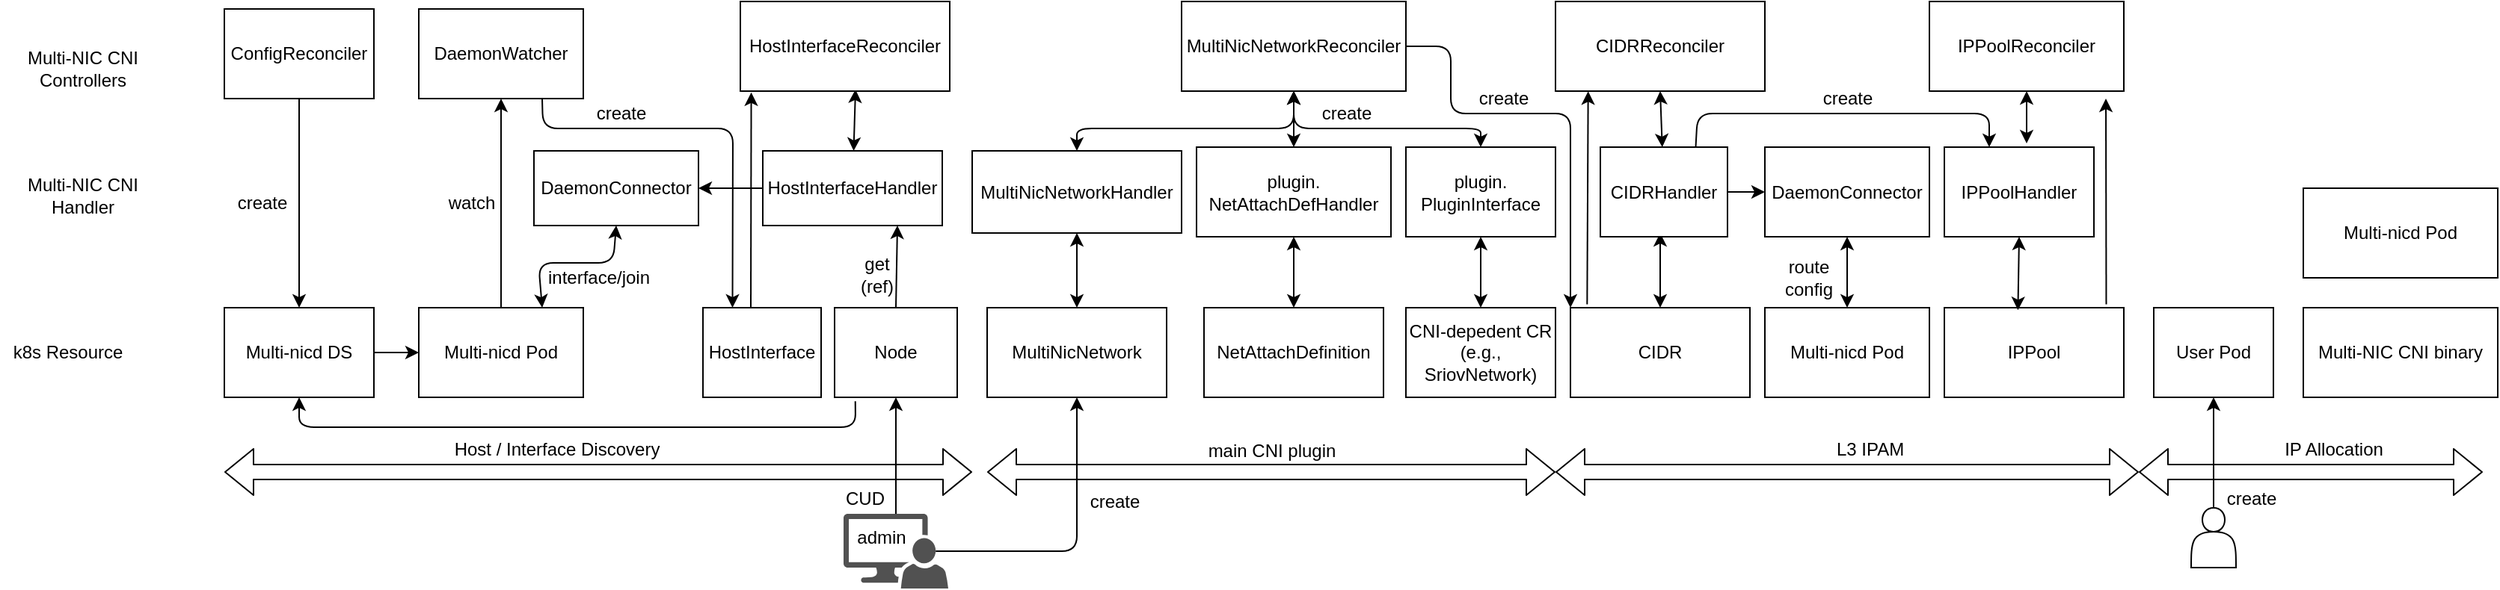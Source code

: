 <mxfile>
    <diagram id="5qlOG17PrXZqqV9GH9M_" name="Page-1">
        <mxGraphModel dx="2637" dy="893" grid="1" gridSize="10" guides="1" tooltips="1" connect="1" arrows="1" fold="1" page="1" pageScale="1" pageWidth="850" pageHeight="1100" math="0" shadow="0">
            <root>
                <mxCell id="0"/>
                <mxCell id="1" parent="0"/>
                <mxCell id="71" style="edgeStyle=none;html=1;exitX=0.877;exitY=-0.038;exitDx=0;exitDy=0;startArrow=none;startFill=0;exitPerimeter=0;" edge="1" parent="1">
                    <mxGeometry relative="1" as="geometry">
                        <mxPoint x="1278.24" y="687.72" as="sourcePoint"/>
                        <mxPoint x="1278" y="550" as="targetPoint"/>
                    </mxGeometry>
                </mxCell>
                <mxCell id="2" value="IPPool" style="rounded=0;whiteSpace=wrap;html=1;" vertex="1" parent="1">
                    <mxGeometry x="1170" y="690" width="120" height="60" as="geometry"/>
                </mxCell>
                <mxCell id="69" style="edgeStyle=none;html=1;exitX=0.093;exitY=-0.038;exitDx=0;exitDy=0;entryX=0.156;entryY=1.002;entryDx=0;entryDy=0;startArrow=none;startFill=0;entryPerimeter=0;exitPerimeter=0;" edge="1" parent="1" source="3" target="24">
                    <mxGeometry relative="1" as="geometry"/>
                </mxCell>
                <mxCell id="3" value="CIDR" style="rounded=0;whiteSpace=wrap;html=1;" vertex="1" parent="1">
                    <mxGeometry x="920" y="690" width="120" height="60" as="geometry"/>
                </mxCell>
                <mxCell id="4" value="HostInterface" style="rounded=0;whiteSpace=wrap;html=1;" vertex="1" parent="1">
                    <mxGeometry x="340" y="690" width="79" height="60" as="geometry"/>
                </mxCell>
                <mxCell id="30" style="edgeStyle=none;html=1;exitX=0.5;exitY=0;exitDx=0;exitDy=0;entryX=0.5;entryY=1;entryDx=0;entryDy=0;" edge="1" parent="1" source="5" target="20">
                    <mxGeometry relative="1" as="geometry"/>
                </mxCell>
                <mxCell id="90" style="edgeStyle=none;html=1;exitX=0.5;exitY=1;exitDx=0;exitDy=0;entryX=0.169;entryY=1.044;entryDx=0;entryDy=0;entryPerimeter=0;startArrow=classic;startFill=1;endArrow=none;endFill=0;" edge="1" parent="1" source="6" target="7">
                    <mxGeometry relative="1" as="geometry">
                        <Array as="points">
                            <mxPoint x="70" y="770"/>
                            <mxPoint x="442" y="770"/>
                        </Array>
                    </mxGeometry>
                </mxCell>
                <mxCell id="5" value="Multi-nicd Pod" style="rounded=0;whiteSpace=wrap;html=1;" vertex="1" parent="1">
                    <mxGeometry x="150" y="690" width="110" height="60" as="geometry"/>
                </mxCell>
                <mxCell id="29" style="edgeStyle=none;html=1;exitX=1;exitY=0.5;exitDx=0;exitDy=0;entryX=0;entryY=0.5;entryDx=0;entryDy=0;endArrow=classic;endFill=1;" edge="1" parent="1" source="6" target="5">
                    <mxGeometry relative="1" as="geometry"/>
                </mxCell>
                <mxCell id="6" value="Multi-nicd DS" style="rounded=0;whiteSpace=wrap;html=1;" vertex="1" parent="1">
                    <mxGeometry x="20" y="690" width="100" height="60" as="geometry"/>
                </mxCell>
                <mxCell id="73" style="edgeStyle=none;html=1;exitX=0.5;exitY=0;exitDx=0;exitDy=0;entryX=0.75;entryY=1;entryDx=0;entryDy=0;startArrow=none;startFill=0;" edge="1" parent="1" source="7" target="32">
                    <mxGeometry relative="1" as="geometry"/>
                </mxCell>
                <mxCell id="7" value="Node" style="rounded=0;whiteSpace=wrap;html=1;" vertex="1" parent="1">
                    <mxGeometry x="428" y="690" width="82" height="60" as="geometry"/>
                </mxCell>
                <mxCell id="9" value="MultiNicNetwork" style="rounded=0;whiteSpace=wrap;html=1;" vertex="1" parent="1">
                    <mxGeometry x="530" y="690" width="120" height="60" as="geometry"/>
                </mxCell>
                <mxCell id="10" value="NetAttachDefinition" style="rounded=0;whiteSpace=wrap;html=1;" vertex="1" parent="1">
                    <mxGeometry x="675" y="690" width="120" height="60" as="geometry"/>
                </mxCell>
                <mxCell id="11" value="CNI-depedent CR&lt;br&gt;(e.g., SriovNetwork)" style="rounded=0;whiteSpace=wrap;html=1;" vertex="1" parent="1">
                    <mxGeometry x="810" y="690" width="100" height="60" as="geometry"/>
                </mxCell>
                <mxCell id="12" value="" style="shape=flexArrow;endArrow=classic;startArrow=classic;html=1;" edge="1" parent="1">
                    <mxGeometry width="100" height="100" relative="1" as="geometry">
                        <mxPoint x="530" y="800" as="sourcePoint"/>
                        <mxPoint x="910" y="800" as="targetPoint"/>
                    </mxGeometry>
                </mxCell>
                <mxCell id="13" value="" style="shape=flexArrow;endArrow=classic;startArrow=classic;html=1;" edge="1" parent="1">
                    <mxGeometry width="100" height="100" relative="1" as="geometry">
                        <mxPoint x="20" y="800" as="sourcePoint"/>
                        <mxPoint x="520" y="800" as="targetPoint"/>
                    </mxGeometry>
                </mxCell>
                <mxCell id="14" value="" style="shape=flexArrow;endArrow=classic;startArrow=classic;html=1;" edge="1" parent="1">
                    <mxGeometry width="100" height="100" relative="1" as="geometry">
                        <mxPoint x="910" y="800" as="sourcePoint"/>
                        <mxPoint x="1300" y="800" as="targetPoint"/>
                    </mxGeometry>
                </mxCell>
                <mxCell id="15" value="Host / Interface Discovery" style="text;html=1;align=center;verticalAlign=middle;resizable=0;points=[];autosize=1;strokeColor=none;fillColor=none;" vertex="1" parent="1">
                    <mxGeometry x="167" y="775" width="150" height="20" as="geometry"/>
                </mxCell>
                <mxCell id="16" value="main CNI plugin" style="text;html=1;align=center;verticalAlign=middle;resizable=0;points=[];autosize=1;strokeColor=none;fillColor=none;" vertex="1" parent="1">
                    <mxGeometry x="670" y="776" width="100" height="20" as="geometry"/>
                </mxCell>
                <mxCell id="17" value="L3 IPAM" style="text;html=1;align=center;verticalAlign=middle;resizable=0;points=[];autosize=1;strokeColor=none;fillColor=none;" vertex="1" parent="1">
                    <mxGeometry x="1090" y="775" width="60" height="20" as="geometry"/>
                </mxCell>
                <mxCell id="18" value="k8s Resource" style="text;html=1;align=center;verticalAlign=middle;resizable=0;points=[];autosize=1;strokeColor=none;fillColor=none;" vertex="1" parent="1">
                    <mxGeometry x="-130" y="710" width="90" height="20" as="geometry"/>
                </mxCell>
                <mxCell id="19" value="Multi-NIC CNI&lt;br&gt;Controllers" style="text;html=1;align=center;verticalAlign=middle;resizable=0;points=[];autosize=1;strokeColor=none;fillColor=none;" vertex="1" parent="1">
                    <mxGeometry x="-120" y="515" width="90" height="30" as="geometry"/>
                </mxCell>
                <mxCell id="47" style="edgeStyle=none;html=1;exitX=0.75;exitY=0;exitDx=0;exitDy=0;entryX=0.5;entryY=1;entryDx=0;entryDy=0;startArrow=classic;startFill=1;" edge="1" parent="1" source="5" target="46">
                    <mxGeometry relative="1" as="geometry">
                        <Array as="points">
                            <mxPoint x="230" y="660"/>
                            <mxPoint x="280" y="660"/>
                        </Array>
                    </mxGeometry>
                </mxCell>
                <mxCell id="60" style="edgeStyle=none;html=1;exitX=0.75;exitY=1;exitDx=0;exitDy=0;entryX=0.25;entryY=0;entryDx=0;entryDy=0;startArrow=none;startFill=0;" edge="1" parent="1" source="20" target="4">
                    <mxGeometry relative="1" as="geometry">
                        <Array as="points">
                            <mxPoint x="233" y="570"/>
                            <mxPoint x="360" y="570"/>
                        </Array>
                    </mxGeometry>
                </mxCell>
                <mxCell id="20" value="DaemonWatcher" style="rounded=0;whiteSpace=wrap;html=1;" vertex="1" parent="1">
                    <mxGeometry x="150" y="490" width="110" height="60" as="geometry"/>
                </mxCell>
                <mxCell id="51" style="edgeStyle=none;html=1;startArrow=classic;startFill=1;exitX=0.55;exitY=0.982;exitDx=0;exitDy=0;exitPerimeter=0;" edge="1" parent="1" source="21" target="32">
                    <mxGeometry relative="1" as="geometry">
                        <mxPoint x="445" y="550" as="sourcePoint"/>
                    </mxGeometry>
                </mxCell>
                <mxCell id="21" value="HostInterfaceReconciler" style="rounded=0;whiteSpace=wrap;html=1;" vertex="1" parent="1">
                    <mxGeometry x="365" y="485" width="140" height="60" as="geometry"/>
                </mxCell>
                <mxCell id="27" style="edgeStyle=none;html=1;exitX=0.5;exitY=1;exitDx=0;exitDy=0;entryX=0.5;entryY=0;entryDx=0;entryDy=0;" edge="1" parent="1" source="22" target="6">
                    <mxGeometry relative="1" as="geometry"/>
                </mxCell>
                <mxCell id="22" value="ConfigReconciler" style="rounded=0;whiteSpace=wrap;html=1;" vertex="1" parent="1">
                    <mxGeometry x="20" y="490" width="100" height="60" as="geometry"/>
                </mxCell>
                <mxCell id="45" value="" style="edgeStyle=none;html=1;startArrow=classic;startFill=1;" edge="1" parent="1" source="23" target="34">
                    <mxGeometry relative="1" as="geometry"/>
                </mxCell>
                <mxCell id="75" style="edgeStyle=none;html=1;exitX=1;exitY=0.5;exitDx=0;exitDy=0;entryX=0;entryY=0;entryDx=0;entryDy=0;startArrow=none;startFill=0;" edge="1" parent="1" source="23" target="3">
                    <mxGeometry relative="1" as="geometry">
                        <Array as="points">
                            <mxPoint x="840" y="515"/>
                            <mxPoint x="840" y="560"/>
                            <mxPoint x="920" y="560"/>
                        </Array>
                    </mxGeometry>
                </mxCell>
                <mxCell id="23" value="MultiNicNetworkReconciler" style="rounded=0;whiteSpace=wrap;html=1;" vertex="1" parent="1">
                    <mxGeometry x="660" y="485" width="150" height="60" as="geometry"/>
                </mxCell>
                <mxCell id="63" style="edgeStyle=none;html=1;exitX=0.5;exitY=1;exitDx=0;exitDy=0;startArrow=classic;startFill=1;" edge="1" parent="1" source="24" target="52">
                    <mxGeometry relative="1" as="geometry"/>
                </mxCell>
                <mxCell id="24" value="CIDRReconciler" style="rounded=0;whiteSpace=wrap;html=1;" vertex="1" parent="1">
                    <mxGeometry x="910" y="485" width="140" height="60" as="geometry"/>
                </mxCell>
                <mxCell id="64" style="edgeStyle=none;html=1;startArrow=classic;startFill=1;exitX=0.5;exitY=1;exitDx=0;exitDy=0;" edge="1" parent="1" source="25">
                    <mxGeometry relative="1" as="geometry">
                        <mxPoint x="1220" y="550" as="sourcePoint"/>
                        <mxPoint x="1225" y="580" as="targetPoint"/>
                    </mxGeometry>
                </mxCell>
                <mxCell id="25" value="IPPoolReconciler" style="rounded=0;whiteSpace=wrap;html=1;" vertex="1" parent="1">
                    <mxGeometry x="1160" y="485" width="130" height="60" as="geometry"/>
                </mxCell>
                <mxCell id="26" value="Multi-NIC CNI&lt;br&gt;Handler" style="text;html=1;align=center;verticalAlign=middle;resizable=0;points=[];autosize=1;strokeColor=none;fillColor=none;" vertex="1" parent="1">
                    <mxGeometry x="-120" y="600" width="90" height="30" as="geometry"/>
                </mxCell>
                <mxCell id="28" value="create" style="text;html=1;align=center;verticalAlign=middle;resizable=0;points=[];autosize=1;strokeColor=none;fillColor=none;" vertex="1" parent="1">
                    <mxGeometry x="20" y="610" width="50" height="20" as="geometry"/>
                </mxCell>
                <mxCell id="31" value="watch" style="text;html=1;align=center;verticalAlign=middle;resizable=0;points=[];autosize=1;strokeColor=none;fillColor=none;" vertex="1" parent="1">
                    <mxGeometry x="160" y="610" width="50" height="20" as="geometry"/>
                </mxCell>
                <mxCell id="72" style="edgeStyle=none;html=1;exitX=0;exitY=0.5;exitDx=0;exitDy=0;startArrow=none;startFill=0;" edge="1" parent="1" source="32" target="46">
                    <mxGeometry relative="1" as="geometry"/>
                </mxCell>
                <mxCell id="32" value="HostInterfaceHandler" style="rounded=0;whiteSpace=wrap;html=1;" vertex="1" parent="1">
                    <mxGeometry x="380" y="585" width="120" height="50" as="geometry"/>
                </mxCell>
                <mxCell id="37" style="edgeStyle=none;html=1;exitX=0.5;exitY=1;exitDx=0;exitDy=0;startArrow=classic;startFill=1;" edge="1" parent="1" source="33" target="9">
                    <mxGeometry relative="1" as="geometry"/>
                </mxCell>
                <mxCell id="43" style="edgeStyle=none;html=1;exitX=0.5;exitY=0;exitDx=0;exitDy=0;entryX=0.5;entryY=1;entryDx=0;entryDy=0;startArrow=classic;startFill=1;" edge="1" parent="1" source="33" target="23">
                    <mxGeometry relative="1" as="geometry">
                        <Array as="points">
                            <mxPoint x="590" y="570"/>
                            <mxPoint x="735" y="570"/>
                        </Array>
                    </mxGeometry>
                </mxCell>
                <mxCell id="33" value="MultiNicNetworkHandler" style="rounded=0;whiteSpace=wrap;html=1;" vertex="1" parent="1">
                    <mxGeometry x="520" y="585" width="140" height="55" as="geometry"/>
                </mxCell>
                <mxCell id="38" style="edgeStyle=none;html=1;entryX=0.5;entryY=0;entryDx=0;entryDy=0;startArrow=classic;startFill=1;" edge="1" parent="1" source="34" target="10">
                    <mxGeometry relative="1" as="geometry"/>
                </mxCell>
                <mxCell id="39" style="edgeStyle=none;html=1;exitX=0.5;exitY=1;exitDx=0;exitDy=0;entryX=0.5;entryY=0;entryDx=0;entryDy=0;startArrow=classic;startFill=1;" edge="1" parent="1" source="40" target="11">
                    <mxGeometry relative="1" as="geometry"/>
                </mxCell>
                <mxCell id="34" value="plugin.&lt;br&gt;NetAttachDefHandler" style="rounded=0;whiteSpace=wrap;html=1;" vertex="1" parent="1">
                    <mxGeometry x="670" y="582.5" width="130" height="60" as="geometry"/>
                </mxCell>
                <mxCell id="44" style="edgeStyle=none;html=1;exitX=0.5;exitY=0;exitDx=0;exitDy=0;startArrow=classic;startFill=1;entryX=0.5;entryY=1;entryDx=0;entryDy=0;" edge="1" parent="1" source="40" target="23">
                    <mxGeometry relative="1" as="geometry">
                        <mxPoint x="740" y="550" as="targetPoint"/>
                        <Array as="points">
                            <mxPoint x="860" y="570"/>
                            <mxPoint x="735" y="570"/>
                        </Array>
                    </mxGeometry>
                </mxCell>
                <mxCell id="40" value="plugin.&lt;br&gt;PluginInterface" style="rounded=0;whiteSpace=wrap;html=1;" vertex="1" parent="1">
                    <mxGeometry x="810" y="582.5" width="100" height="60" as="geometry"/>
                </mxCell>
                <mxCell id="46" value="DaemonConnector" style="rounded=0;whiteSpace=wrap;html=1;" vertex="1" parent="1">
                    <mxGeometry x="227" y="585" width="110" height="50" as="geometry"/>
                </mxCell>
                <mxCell id="65" style="edgeStyle=none;html=1;exitX=1;exitY=0.5;exitDx=0;exitDy=0;entryX=0;entryY=0.5;entryDx=0;entryDy=0;startArrow=none;startFill=0;" edge="1" parent="1" source="52" target="55">
                    <mxGeometry relative="1" as="geometry"/>
                </mxCell>
                <mxCell id="66" style="edgeStyle=none;html=1;exitX=0.75;exitY=0;exitDx=0;exitDy=0;entryX=0.3;entryY=0;entryDx=0;entryDy=0;startArrow=none;startFill=0;entryPerimeter=0;" edge="1" parent="1" source="52" target="53">
                    <mxGeometry relative="1" as="geometry">
                        <Array as="points">
                            <mxPoint x="1005" y="560"/>
                            <mxPoint x="1110" y="560"/>
                            <mxPoint x="1200" y="560"/>
                        </Array>
                    </mxGeometry>
                </mxCell>
                <mxCell id="67" style="edgeStyle=none;html=1;entryX=0.5;entryY=0;entryDx=0;entryDy=0;startArrow=classic;startFill=1;" edge="1" parent="1" target="3">
                    <mxGeometry relative="1" as="geometry">
                        <mxPoint x="980" y="640" as="sourcePoint"/>
                    </mxGeometry>
                </mxCell>
                <mxCell id="52" value="CIDRHandler" style="rounded=0;whiteSpace=wrap;html=1;" vertex="1" parent="1">
                    <mxGeometry x="940" y="582.5" width="85" height="60" as="geometry"/>
                </mxCell>
                <mxCell id="68" style="edgeStyle=none;html=1;exitX=0.5;exitY=1;exitDx=0;exitDy=0;entryX=0.41;entryY=0.028;entryDx=0;entryDy=0;startArrow=classic;startFill=1;entryPerimeter=0;" edge="1" parent="1" source="53" target="2">
                    <mxGeometry relative="1" as="geometry"/>
                </mxCell>
                <mxCell id="53" value="IPPoolHandler" style="rounded=0;whiteSpace=wrap;html=1;" vertex="1" parent="1">
                    <mxGeometry x="1170" y="582.5" width="100" height="60" as="geometry"/>
                </mxCell>
                <mxCell id="57" style="edgeStyle=none;html=1;exitX=0.5;exitY=1;exitDx=0;exitDy=0;entryX=0.5;entryY=0;entryDx=0;entryDy=0;startArrow=classic;startFill=1;" edge="1" parent="1" source="55" target="56">
                    <mxGeometry relative="1" as="geometry"/>
                </mxCell>
                <mxCell id="55" value="DaemonConnector" style="rounded=0;whiteSpace=wrap;html=1;" vertex="1" parent="1">
                    <mxGeometry x="1050" y="582.5" width="110" height="60" as="geometry"/>
                </mxCell>
                <mxCell id="56" value="Multi-nicd Pod" style="rounded=0;whiteSpace=wrap;html=1;" vertex="1" parent="1">
                    <mxGeometry x="1050" y="690" width="110" height="60" as="geometry"/>
                </mxCell>
                <mxCell id="58" value="interface/join" style="text;html=1;align=center;verticalAlign=middle;resizable=0;points=[];autosize=1;strokeColor=none;fillColor=none;" vertex="1" parent="1">
                    <mxGeometry x="230" y="660" width="80" height="20" as="geometry"/>
                </mxCell>
                <mxCell id="59" value="route&lt;br&gt;config" style="text;html=1;align=center;verticalAlign=middle;resizable=0;points=[];autosize=1;strokeColor=none;fillColor=none;" vertex="1" parent="1">
                    <mxGeometry x="1054" y="655" width="50" height="30" as="geometry"/>
                </mxCell>
                <mxCell id="62" style="edgeStyle=none;html=1;entryX=0.052;entryY=1.015;entryDx=0;entryDy=0;entryPerimeter=0;" edge="1" parent="1" target="21">
                    <mxGeometry relative="1" as="geometry">
                        <mxPoint x="372" y="690" as="sourcePoint"/>
                        <mxPoint x="215" y="560" as="targetPoint"/>
                    </mxGeometry>
                </mxCell>
                <mxCell id="74" value="get&lt;br&gt;(ref)" style="text;html=1;align=center;verticalAlign=middle;resizable=0;points=[];autosize=1;strokeColor=none;fillColor=none;" vertex="1" parent="1">
                    <mxGeometry x="436" y="653" width="40" height="30" as="geometry"/>
                </mxCell>
                <mxCell id="76" value="create" style="text;html=1;align=center;verticalAlign=middle;resizable=0;points=[];autosize=1;strokeColor=none;fillColor=none;" vertex="1" parent="1">
                    <mxGeometry x="260" y="550" width="50" height="20" as="geometry"/>
                </mxCell>
                <mxCell id="77" value="create" style="text;html=1;align=center;verticalAlign=middle;resizable=0;points=[];autosize=1;strokeColor=none;fillColor=none;" vertex="1" parent="1">
                    <mxGeometry x="850" y="540" width="50" height="20" as="geometry"/>
                </mxCell>
                <mxCell id="78" value="create" style="text;html=1;align=center;verticalAlign=middle;resizable=0;points=[];autosize=1;strokeColor=none;fillColor=none;" vertex="1" parent="1">
                    <mxGeometry x="1080" y="540" width="50" height="20" as="geometry"/>
                </mxCell>
                <mxCell id="80" style="edgeStyle=none;html=1;exitX=0.88;exitY=0.5;exitDx=0;exitDy=0;entryX=0.5;entryY=1;entryDx=0;entryDy=0;startArrow=none;startFill=0;exitPerimeter=0;" edge="1" parent="1" source="84" target="9">
                    <mxGeometry relative="1" as="geometry">
                        <mxPoint x="590" y="828" as="sourcePoint"/>
                        <Array as="points">
                            <mxPoint x="590" y="853"/>
                        </Array>
                    </mxGeometry>
                </mxCell>
                <mxCell id="81" value="create" style="text;html=1;align=center;verticalAlign=middle;resizable=0;points=[];autosize=1;strokeColor=none;fillColor=none;" vertex="1" parent="1">
                    <mxGeometry x="590" y="810" width="50" height="20" as="geometry"/>
                </mxCell>
                <mxCell id="82" value="create" style="text;html=1;align=center;verticalAlign=middle;resizable=0;points=[];autosize=1;strokeColor=none;fillColor=none;" vertex="1" parent="1">
                    <mxGeometry x="745" y="550" width="50" height="20" as="geometry"/>
                </mxCell>
                <mxCell id="87" style="edgeStyle=none;html=1;exitX=0.5;exitY=0;exitDx=0;exitDy=0;exitPerimeter=0;entryX=0.5;entryY=1;entryDx=0;entryDy=0;startArrow=none;startFill=0;" edge="1" parent="1" source="84" target="7">
                    <mxGeometry relative="1" as="geometry"/>
                </mxCell>
                <mxCell id="84" value="" style="sketch=0;pointerEvents=1;shadow=0;dashed=0;html=1;strokeColor=none;labelPosition=center;verticalLabelPosition=bottom;verticalAlign=top;align=center;fillColor=#515151;shape=mxgraph.mscae.system_center.admin_console" vertex="1" parent="1">
                    <mxGeometry x="434" y="828" width="70" height="50" as="geometry"/>
                </mxCell>
                <mxCell id="88" value="CUD" style="text;html=1;align=center;verticalAlign=middle;resizable=0;points=[];autosize=1;strokeColor=none;fillColor=none;" vertex="1" parent="1">
                    <mxGeometry x="428" y="808" width="40" height="20" as="geometry"/>
                </mxCell>
                <mxCell id="91" value="admin" style="text;html=1;align=center;verticalAlign=middle;resizable=0;points=[];autosize=1;strokeColor=none;fillColor=none;" vertex="1" parent="1">
                    <mxGeometry x="434" y="834" width="50" height="20" as="geometry"/>
                </mxCell>
                <mxCell id="92" value="" style="shape=flexArrow;endArrow=classic;startArrow=classic;html=1;" edge="1" parent="1">
                    <mxGeometry width="100" height="100" relative="1" as="geometry">
                        <mxPoint x="1300" y="800" as="sourcePoint"/>
                        <mxPoint x="1530" y="800" as="targetPoint"/>
                    </mxGeometry>
                </mxCell>
                <mxCell id="93" value="IP Allocation" style="text;html=1;align=center;verticalAlign=middle;resizable=0;points=[];autosize=1;strokeColor=none;fillColor=none;" vertex="1" parent="1">
                    <mxGeometry x="1390" y="775" width="80" height="20" as="geometry"/>
                </mxCell>
                <mxCell id="94" value="Multi-NIC CNI binary" style="rounded=0;whiteSpace=wrap;html=1;" vertex="1" parent="1">
                    <mxGeometry x="1410" y="690" width="130" height="60" as="geometry"/>
                </mxCell>
                <mxCell id="95" value="Multi-nicd Pod" style="rounded=0;whiteSpace=wrap;html=1;" vertex="1" parent="1">
                    <mxGeometry x="1410" y="610" width="130" height="60" as="geometry"/>
                </mxCell>
                <mxCell id="96" value="User Pod" style="rounded=0;whiteSpace=wrap;html=1;" vertex="1" parent="1">
                    <mxGeometry x="1310" y="690" width="80" height="60" as="geometry"/>
                </mxCell>
                <mxCell id="99" style="edgeStyle=none;html=1;exitX=0.5;exitY=0;exitDx=0;exitDy=0;startArrow=none;startFill=0;endArrow=classic;endFill=1;" edge="1" parent="1" source="97" target="96">
                    <mxGeometry relative="1" as="geometry"/>
                </mxCell>
                <mxCell id="97" value="" style="shape=actor;whiteSpace=wrap;html=1;" vertex="1" parent="1">
                    <mxGeometry x="1335" y="824" width="30" height="40" as="geometry"/>
                </mxCell>
                <mxCell id="100" value="create" style="text;html=1;align=center;verticalAlign=middle;resizable=0;points=[];autosize=1;strokeColor=none;fillColor=none;" vertex="1" parent="1">
                    <mxGeometry x="1350" y="808" width="50" height="20" as="geometry"/>
                </mxCell>
            </root>
        </mxGraphModel>
    </diagram>
</mxfile>